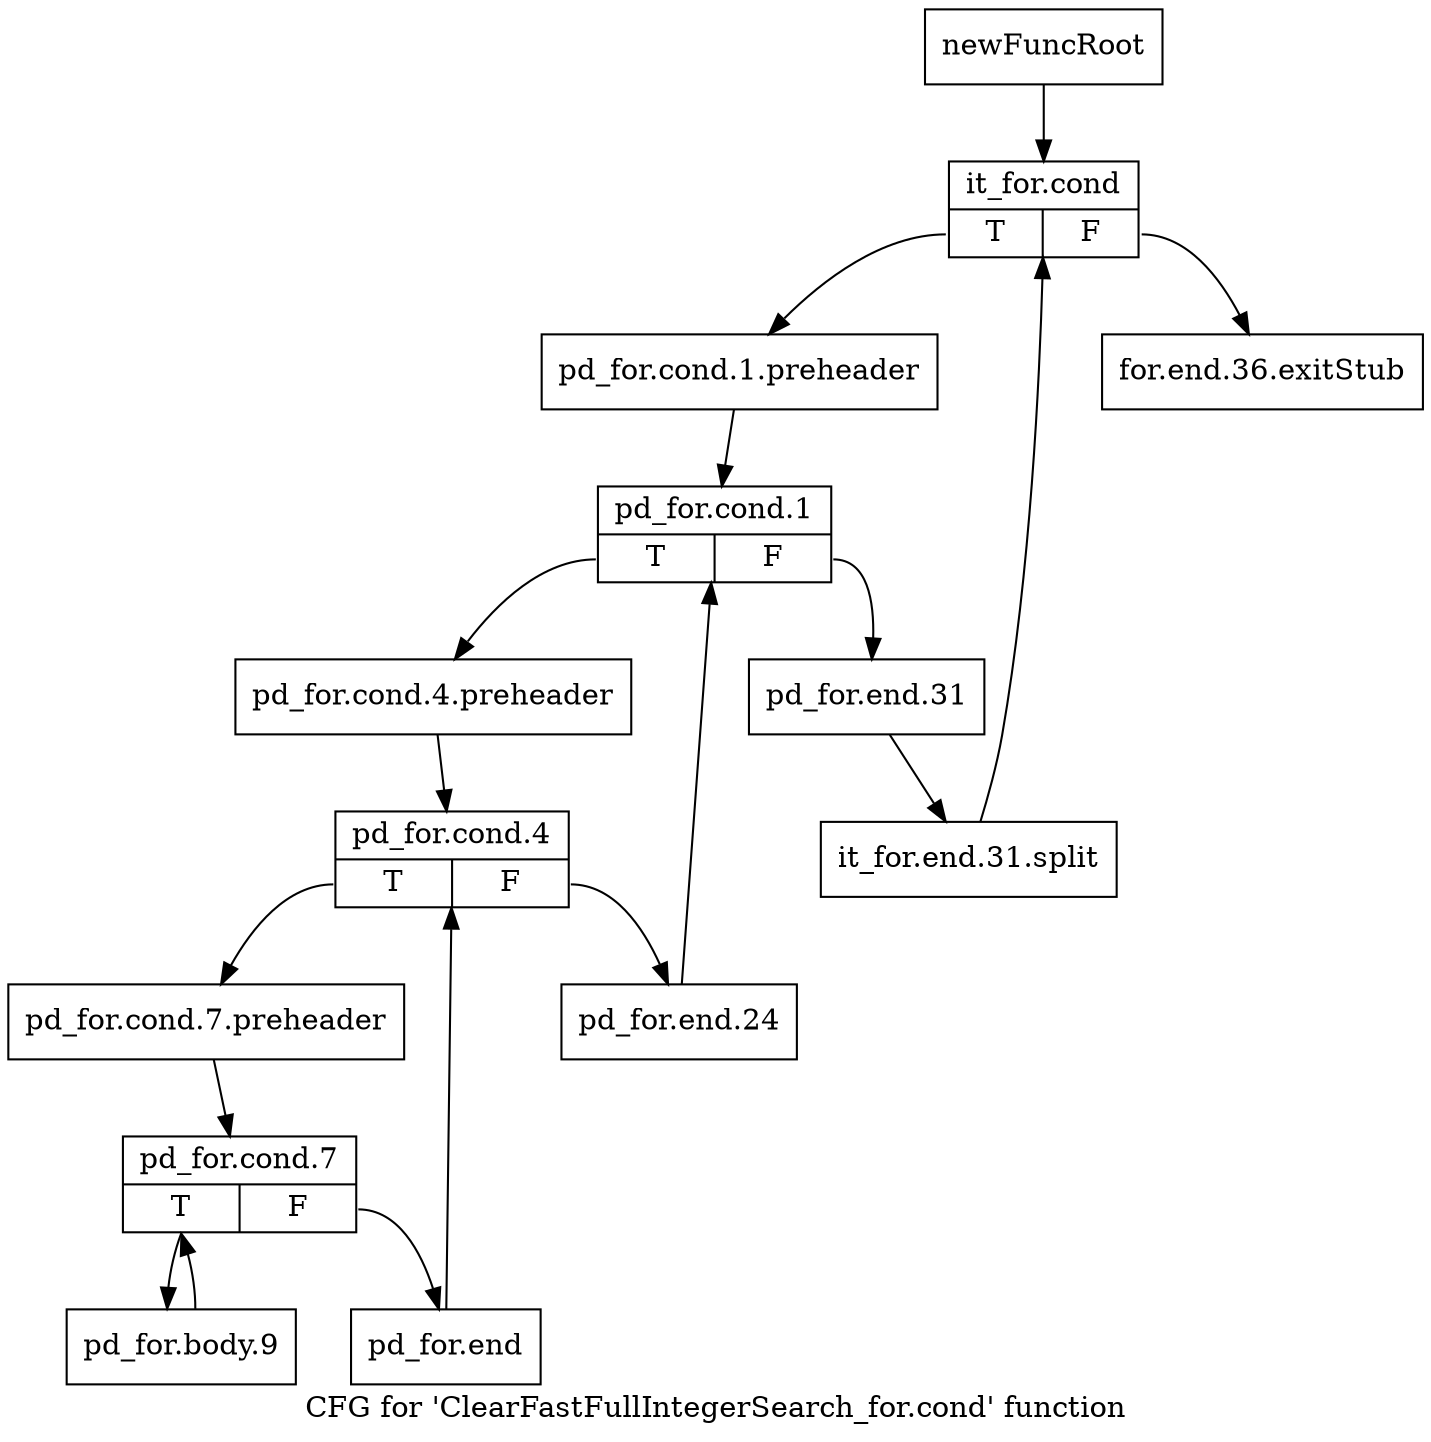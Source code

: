 digraph "CFG for 'ClearFastFullIntegerSearch_for.cond' function" {
	label="CFG for 'ClearFastFullIntegerSearch_for.cond' function";

	Node0x2861720 [shape=record,label="{newFuncRoot}"];
	Node0x2861720 -> Node0x28617c0;
	Node0x2861770 [shape=record,label="{for.end.36.exitStub}"];
	Node0x28617c0 [shape=record,label="{it_for.cond|{<s0>T|<s1>F}}"];
	Node0x28617c0:s0 -> Node0x2861810;
	Node0x28617c0:s1 -> Node0x2861770;
	Node0x2861810 [shape=record,label="{pd_for.cond.1.preheader}"];
	Node0x2861810 -> Node0x2861860;
	Node0x2861860 [shape=record,label="{pd_for.cond.1|{<s0>T|<s1>F}}"];
	Node0x2861860:s0 -> Node0x2861900;
	Node0x2861860:s1 -> Node0x28618b0;
	Node0x28618b0 [shape=record,label="{pd_for.end.31}"];
	Node0x28618b0 -> Node0x3658a80;
	Node0x3658a80 [shape=record,label="{it_for.end.31.split}"];
	Node0x3658a80 -> Node0x28617c0;
	Node0x2861900 [shape=record,label="{pd_for.cond.4.preheader}"];
	Node0x2861900 -> Node0x2861950;
	Node0x2861950 [shape=record,label="{pd_for.cond.4|{<s0>T|<s1>F}}"];
	Node0x2861950:s0 -> Node0x28619f0;
	Node0x2861950:s1 -> Node0x28619a0;
	Node0x28619a0 [shape=record,label="{pd_for.end.24}"];
	Node0x28619a0 -> Node0x2861860;
	Node0x28619f0 [shape=record,label="{pd_for.cond.7.preheader}"];
	Node0x28619f0 -> Node0x2861a40;
	Node0x2861a40 [shape=record,label="{pd_for.cond.7|{<s0>T|<s1>F}}"];
	Node0x2861a40:s0 -> Node0x2861ae0;
	Node0x2861a40:s1 -> Node0x2861a90;
	Node0x2861a90 [shape=record,label="{pd_for.end}"];
	Node0x2861a90 -> Node0x2861950;
	Node0x2861ae0 [shape=record,label="{pd_for.body.9}"];
	Node0x2861ae0 -> Node0x2861a40;
}
